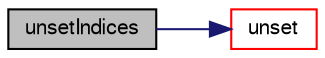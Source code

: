digraph "unsetIndices"
{
  bgcolor="transparent";
  edge [fontname="FreeSans",fontsize="10",labelfontname="FreeSans",labelfontsize="10"];
  node [fontname="FreeSans",fontsize="10",shape=record];
  rankdir="LR";
  Node200 [label="unsetIndices",height=0.2,width=0.4,color="black", fillcolor="grey75", style="filled", fontcolor="black"];
  Node200 -> Node201 [color="midnightblue",fontsize="10",style="solid",fontname="FreeSans"];
  Node201 [label="unset",height=0.2,width=0.4,color="red",URL="$a25934.html#afaa869912c50accc001594d281048665",tooltip="Unset specified bits. "];
}
